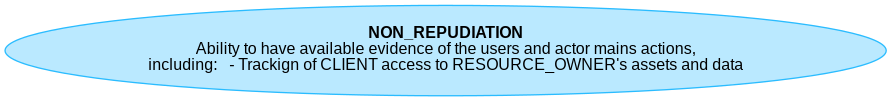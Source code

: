 







@startuml
digraph G {
rankdir="RL";
  node [shape=plaintext, fontname="Arial" fontsize="12"];
    
NON_REPUDIATION [fillcolor="#bae9ff", style=filled shape=ellipse, color="#2bbcff", label="NON_REPUDIATION", label= 
    <<table border="0" cellborder="0" cellspacing="0">
     <tr><td align="center"><b>NON_REPUDIATION</b><br/>

Ability to have available evidence of the users and actor mains actions,<br/>including:   - Trackign of CLIENT access to RESOURCE_OWNER's assets and data
</td></tr>
   </table>>]






}

@enduml